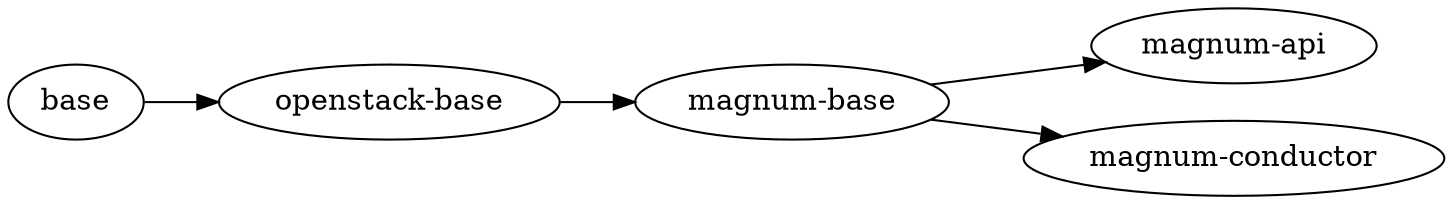 // Docker Images Dependency
digraph {
rankdir=LR	base
	"magnum-api"
	"magnum-base" -> "magnum-api"
	"magnum-base"
	"openstack-base" -> "magnum-base"
	"magnum-conductor"
	"magnum-base" -> "magnum-conductor"
	"openstack-base"
	base -> "openstack-base"
}
